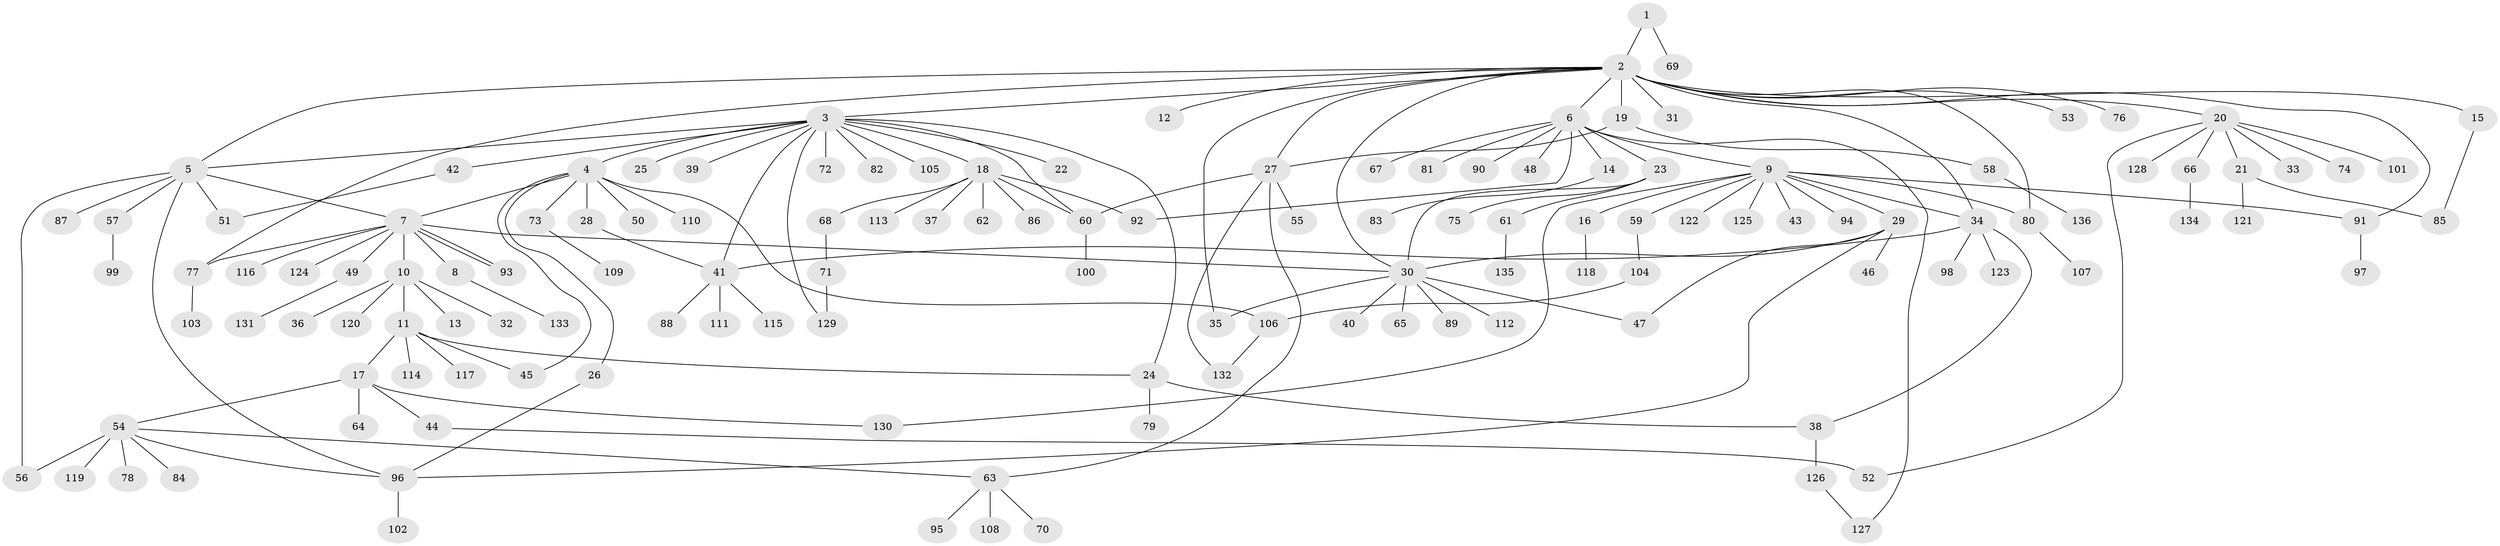 // coarse degree distribution, {2: 0.16822429906542055, 18: 0.009345794392523364, 14: 0.009345794392523364, 10: 0.028037383177570093, 8: 0.028037383177570093, 9: 0.018691588785046728, 1: 0.5981308411214953, 12: 0.009345794392523364, 4: 0.037383177570093455, 3: 0.04672897196261682, 5: 0.028037383177570093, 6: 0.018691588785046728}
// Generated by graph-tools (version 1.1) at 2025/41/03/06/25 10:41:46]
// undirected, 136 vertices, 169 edges
graph export_dot {
graph [start="1"]
  node [color=gray90,style=filled];
  1;
  2;
  3;
  4;
  5;
  6;
  7;
  8;
  9;
  10;
  11;
  12;
  13;
  14;
  15;
  16;
  17;
  18;
  19;
  20;
  21;
  22;
  23;
  24;
  25;
  26;
  27;
  28;
  29;
  30;
  31;
  32;
  33;
  34;
  35;
  36;
  37;
  38;
  39;
  40;
  41;
  42;
  43;
  44;
  45;
  46;
  47;
  48;
  49;
  50;
  51;
  52;
  53;
  54;
  55;
  56;
  57;
  58;
  59;
  60;
  61;
  62;
  63;
  64;
  65;
  66;
  67;
  68;
  69;
  70;
  71;
  72;
  73;
  74;
  75;
  76;
  77;
  78;
  79;
  80;
  81;
  82;
  83;
  84;
  85;
  86;
  87;
  88;
  89;
  90;
  91;
  92;
  93;
  94;
  95;
  96;
  97;
  98;
  99;
  100;
  101;
  102;
  103;
  104;
  105;
  106;
  107;
  108;
  109;
  110;
  111;
  112;
  113;
  114;
  115;
  116;
  117;
  118;
  119;
  120;
  121;
  122;
  123;
  124;
  125;
  126;
  127;
  128;
  129;
  130;
  131;
  132;
  133;
  134;
  135;
  136;
  1 -- 2;
  1 -- 69;
  2 -- 3;
  2 -- 5;
  2 -- 6;
  2 -- 12;
  2 -- 15;
  2 -- 19;
  2 -- 20;
  2 -- 27;
  2 -- 30;
  2 -- 31;
  2 -- 34;
  2 -- 35;
  2 -- 53;
  2 -- 76;
  2 -- 77;
  2 -- 80;
  2 -- 91;
  3 -- 4;
  3 -- 5;
  3 -- 18;
  3 -- 22;
  3 -- 24;
  3 -- 25;
  3 -- 39;
  3 -- 41;
  3 -- 42;
  3 -- 60;
  3 -- 72;
  3 -- 82;
  3 -- 105;
  3 -- 129;
  4 -- 7;
  4 -- 26;
  4 -- 28;
  4 -- 45;
  4 -- 50;
  4 -- 73;
  4 -- 106;
  4 -- 110;
  5 -- 7;
  5 -- 51;
  5 -- 56;
  5 -- 57;
  5 -- 87;
  5 -- 96;
  6 -- 9;
  6 -- 14;
  6 -- 23;
  6 -- 48;
  6 -- 67;
  6 -- 81;
  6 -- 90;
  6 -- 92;
  6 -- 127;
  7 -- 8;
  7 -- 10;
  7 -- 30;
  7 -- 49;
  7 -- 77;
  7 -- 93;
  7 -- 93;
  7 -- 116;
  7 -- 124;
  8 -- 133;
  9 -- 16;
  9 -- 29;
  9 -- 34;
  9 -- 43;
  9 -- 59;
  9 -- 80;
  9 -- 91;
  9 -- 94;
  9 -- 122;
  9 -- 125;
  9 -- 130;
  10 -- 11;
  10 -- 13;
  10 -- 32;
  10 -- 36;
  10 -- 120;
  11 -- 17;
  11 -- 24;
  11 -- 45;
  11 -- 114;
  11 -- 117;
  14 -- 83;
  15 -- 85;
  16 -- 118;
  17 -- 44;
  17 -- 54;
  17 -- 64;
  17 -- 130;
  18 -- 37;
  18 -- 60;
  18 -- 62;
  18 -- 68;
  18 -- 86;
  18 -- 92;
  18 -- 113;
  19 -- 27;
  19 -- 58;
  20 -- 21;
  20 -- 33;
  20 -- 52;
  20 -- 66;
  20 -- 74;
  20 -- 101;
  20 -- 128;
  21 -- 85;
  21 -- 121;
  23 -- 30;
  23 -- 61;
  23 -- 75;
  24 -- 38;
  24 -- 79;
  26 -- 96;
  27 -- 55;
  27 -- 60;
  27 -- 63;
  27 -- 132;
  28 -- 41;
  29 -- 30;
  29 -- 46;
  29 -- 47;
  29 -- 96;
  30 -- 35;
  30 -- 40;
  30 -- 47;
  30 -- 65;
  30 -- 89;
  30 -- 112;
  34 -- 38;
  34 -- 41;
  34 -- 98;
  34 -- 123;
  38 -- 126;
  41 -- 88;
  41 -- 111;
  41 -- 115;
  42 -- 51;
  44 -- 52;
  49 -- 131;
  54 -- 56;
  54 -- 63;
  54 -- 78;
  54 -- 84;
  54 -- 96;
  54 -- 119;
  57 -- 99;
  58 -- 136;
  59 -- 104;
  60 -- 100;
  61 -- 135;
  63 -- 70;
  63 -- 95;
  63 -- 108;
  66 -- 134;
  68 -- 71;
  71 -- 129;
  73 -- 109;
  77 -- 103;
  80 -- 107;
  91 -- 97;
  96 -- 102;
  104 -- 106;
  106 -- 132;
  126 -- 127;
}
